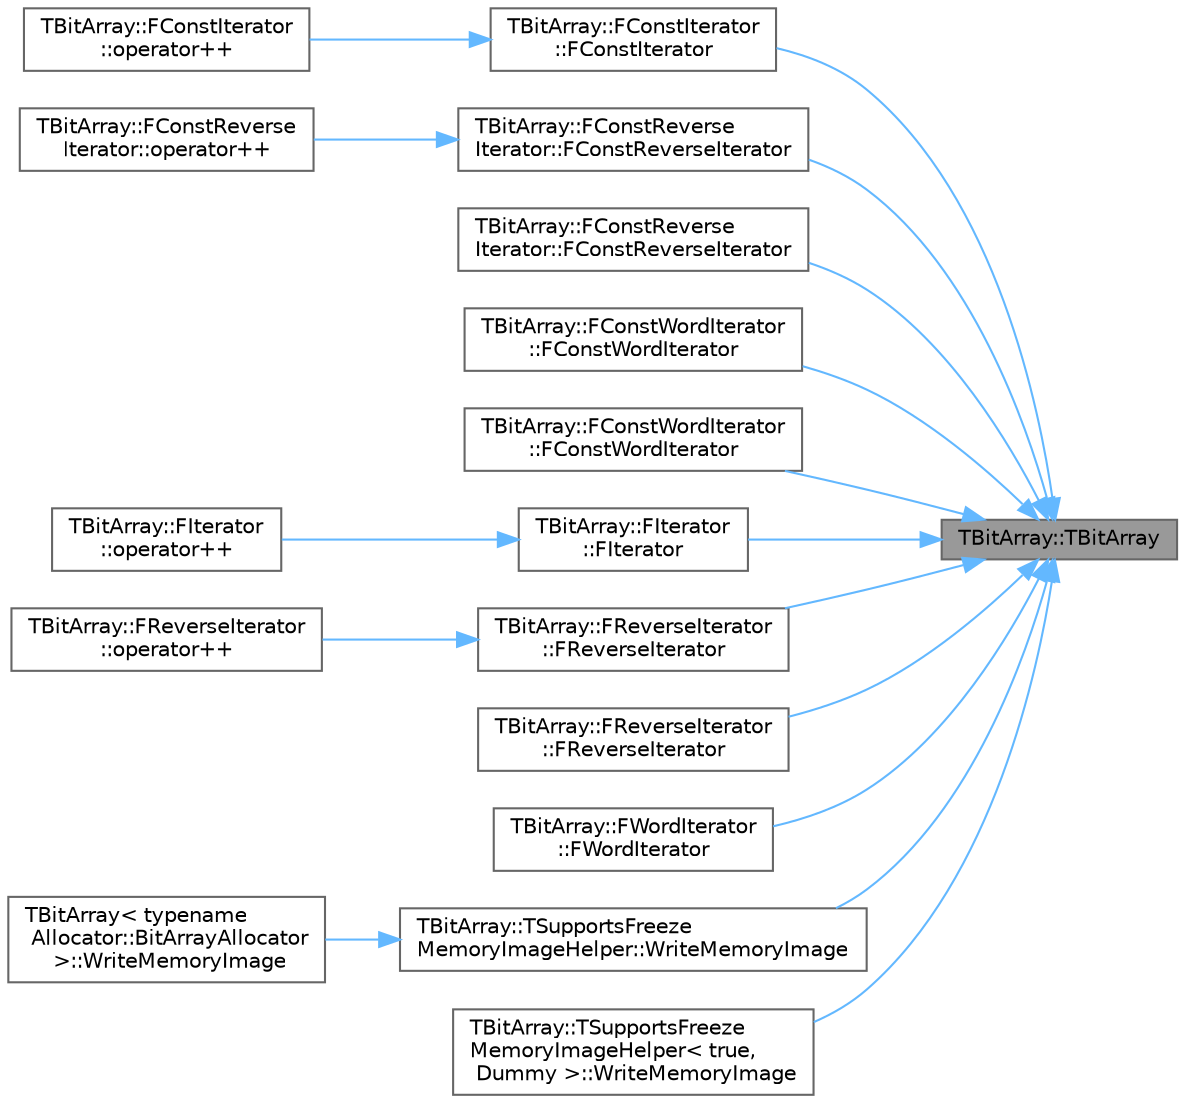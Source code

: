 digraph "TBitArray::TBitArray"
{
 // INTERACTIVE_SVG=YES
 // LATEX_PDF_SIZE
  bgcolor="transparent";
  edge [fontname=Helvetica,fontsize=10,labelfontname=Helvetica,labelfontsize=10];
  node [fontname=Helvetica,fontsize=10,shape=box,height=0.2,width=0.4];
  rankdir="RL";
  Node1 [id="Node000001",label="TBitArray::TBitArray",height=0.2,width=0.4,color="gray40", fillcolor="grey60", style="filled", fontcolor="black",tooltip=" "];
  Node1 -> Node2 [id="edge1_Node000001_Node000002",dir="back",color="steelblue1",style="solid",tooltip=" "];
  Node2 [id="Node000002",label="TBitArray::FConstIterator\l::FConstIterator",height=0.2,width=0.4,color="grey40", fillcolor="white", style="filled",URL="$d1/d9e/classTBitArray_1_1FConstIterator.html#a242bd7c620ace779222a43ce13f34cd5",tooltip=" "];
  Node2 -> Node3 [id="edge2_Node000002_Node000003",dir="back",color="steelblue1",style="solid",tooltip=" "];
  Node3 [id="Node000003",label="TBitArray::FConstIterator\l::operator++",height=0.2,width=0.4,color="grey40", fillcolor="white", style="filled",URL="$d1/d9e/classTBitArray_1_1FConstIterator.html#a56c514f2a7e24bb4031044104176a9b8",tooltip=" "];
  Node1 -> Node4 [id="edge3_Node000001_Node000004",dir="back",color="steelblue1",style="solid",tooltip=" "];
  Node4 [id="Node000004",label="TBitArray::FConstReverse\lIterator::FConstReverseIterator",height=0.2,width=0.4,color="grey40", fillcolor="white", style="filled",URL="$de/d4a/classTBitArray_1_1FConstReverseIterator.html#ae05f4b01fae702205c08b640077be829",tooltip=" "];
  Node4 -> Node5 [id="edge4_Node000004_Node000005",dir="back",color="steelblue1",style="solid",tooltip=" "];
  Node5 [id="Node000005",label="TBitArray::FConstReverse\lIterator::operator++",height=0.2,width=0.4,color="grey40", fillcolor="white", style="filled",URL="$de/d4a/classTBitArray_1_1FConstReverseIterator.html#adfb161c3a30b44eb87f3846735f261c6",tooltip=" "];
  Node1 -> Node6 [id="edge5_Node000001_Node000006",dir="back",color="steelblue1",style="solid",tooltip=" "];
  Node6 [id="Node000006",label="TBitArray::FConstReverse\lIterator::FConstReverseIterator",height=0.2,width=0.4,color="grey40", fillcolor="white", style="filled",URL="$de/d4a/classTBitArray_1_1FConstReverseIterator.html#ad104aecd7086b5df04316b8f0a17ae45",tooltip=" "];
  Node1 -> Node7 [id="edge6_Node000001_Node000007",dir="back",color="steelblue1",style="solid",tooltip=" "];
  Node7 [id="Node000007",label="TBitArray::FConstWordIterator\l::FConstWordIterator",height=0.2,width=0.4,color="grey40", fillcolor="white", style="filled",URL="$d4/d07/structTBitArray_1_1FConstWordIterator.html#af26da52d6bcc45743ac0dd43dcf680a3",tooltip=" "];
  Node1 -> Node8 [id="edge7_Node000001_Node000008",dir="back",color="steelblue1",style="solid",tooltip=" "];
  Node8 [id="Node000008",label="TBitArray::FConstWordIterator\l::FConstWordIterator",height=0.2,width=0.4,color="grey40", fillcolor="white", style="filled",URL="$d4/d07/structTBitArray_1_1FConstWordIterator.html#ade5e02886274a6cb604c7679ad584a1b",tooltip=" "];
  Node1 -> Node9 [id="edge8_Node000001_Node000009",dir="back",color="steelblue1",style="solid",tooltip=" "];
  Node9 [id="Node000009",label="TBitArray::FIterator\l::FIterator",height=0.2,width=0.4,color="grey40", fillcolor="white", style="filled",URL="$d6/dcb/classTBitArray_1_1FIterator.html#a6c10a8e0d47060de97099b94a60bb13b",tooltip=" "];
  Node9 -> Node10 [id="edge9_Node000009_Node000010",dir="back",color="steelblue1",style="solid",tooltip=" "];
  Node10 [id="Node000010",label="TBitArray::FIterator\l::operator++",height=0.2,width=0.4,color="grey40", fillcolor="white", style="filled",URL="$d6/dcb/classTBitArray_1_1FIterator.html#a168cda9c653cf155135b281d7e172822",tooltip=" "];
  Node1 -> Node11 [id="edge10_Node000001_Node000011",dir="back",color="steelblue1",style="solid",tooltip=" "];
  Node11 [id="Node000011",label="TBitArray::FReverseIterator\l::FReverseIterator",height=0.2,width=0.4,color="grey40", fillcolor="white", style="filled",URL="$d8/de2/classTBitArray_1_1FReverseIterator.html#abb89edf350cf991854a1a16565e0b9fd",tooltip=" "];
  Node11 -> Node12 [id="edge11_Node000011_Node000012",dir="back",color="steelblue1",style="solid",tooltip=" "];
  Node12 [id="Node000012",label="TBitArray::FReverseIterator\l::operator++",height=0.2,width=0.4,color="grey40", fillcolor="white", style="filled",URL="$d8/de2/classTBitArray_1_1FReverseIterator.html#a63d77ebe66a112667b4b81aca359e930",tooltip=" "];
  Node1 -> Node13 [id="edge12_Node000001_Node000013",dir="back",color="steelblue1",style="solid",tooltip=" "];
  Node13 [id="Node000013",label="TBitArray::FReverseIterator\l::FReverseIterator",height=0.2,width=0.4,color="grey40", fillcolor="white", style="filled",URL="$d8/de2/classTBitArray_1_1FReverseIterator.html#a90436a4d915e6bc0d4341a88c14afd2a",tooltip=" "];
  Node1 -> Node14 [id="edge13_Node000001_Node000014",dir="back",color="steelblue1",style="solid",tooltip=" "];
  Node14 [id="Node000014",label="TBitArray::FWordIterator\l::FWordIterator",height=0.2,width=0.4,color="grey40", fillcolor="white", style="filled",URL="$d8/d3f/structTBitArray_1_1FWordIterator.html#a0b98c1f4cfd07134beb77131291b4cd8",tooltip=" "];
  Node1 -> Node15 [id="edge14_Node000001_Node000015",dir="back",color="steelblue1",style="solid",tooltip=" "];
  Node15 [id="Node000015",label="TBitArray::TSupportsFreeze\lMemoryImageHelper::WriteMemoryImage",height=0.2,width=0.4,color="grey40", fillcolor="white", style="filled",URL="$de/dd2/structTBitArray_1_1TSupportsFreezeMemoryImageHelper.html#a0de1e077e88c8672a9fcc1b0d8e0933a",tooltip=" "];
  Node15 -> Node16 [id="edge15_Node000015_Node000016",dir="back",color="steelblue1",style="solid",tooltip=" "];
  Node16 [id="Node000016",label="TBitArray\< typename\l Allocator::BitArrayAllocator\l \>::WriteMemoryImage",height=0.2,width=0.4,color="grey40", fillcolor="white", style="filled",URL="$d5/d67/classTBitArray.html#aa5a5bd5e99863eaee545023d16c5ec13",tooltip=" "];
  Node1 -> Node17 [id="edge16_Node000001_Node000017",dir="back",color="steelblue1",style="solid",tooltip=" "];
  Node17 [id="Node000017",label="TBitArray::TSupportsFreeze\lMemoryImageHelper\< true,\l Dummy \>::WriteMemoryImage",height=0.2,width=0.4,color="grey40", fillcolor="white", style="filled",URL="$df/de6/structTBitArray_1_1TSupportsFreezeMemoryImageHelper_3_01true_00_01Dummy_01_4.html#a10932030a49865aef4b249474d2470c7",tooltip=" "];
}

